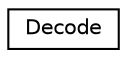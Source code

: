 digraph "Graphical Class Hierarchy"
{
 // LATEX_PDF_SIZE
  edge [fontname="Helvetica",fontsize="10",labelfontname="Helvetica",labelfontsize="10"];
  node [fontname="Helvetica",fontsize="10",shape=record];
  rankdir="LR";
  Node0 [label="Decode",height=0.2,width=0.4,color="black", fillcolor="white", style="filled",URL="$structDecode.html",tooltip=" "];
}
